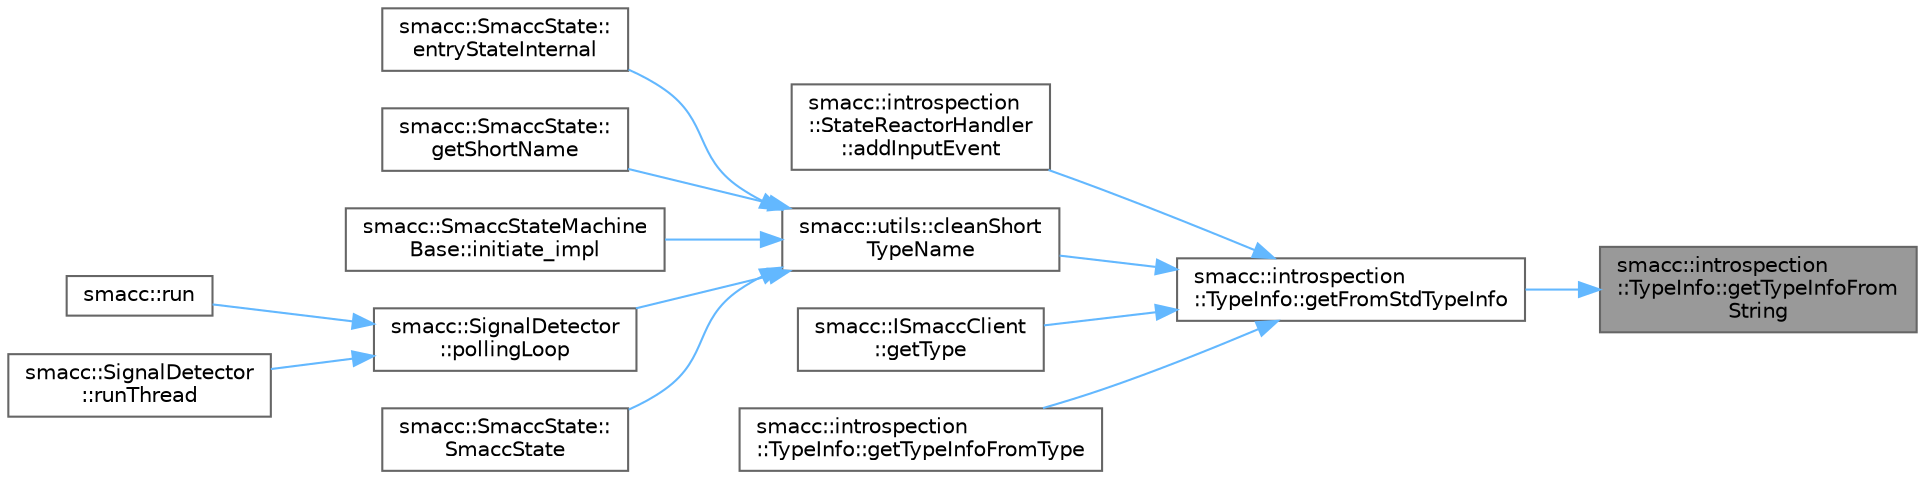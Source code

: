 digraph "smacc::introspection::TypeInfo::getTypeInfoFromString"
{
 // LATEX_PDF_SIZE
  bgcolor="transparent";
  edge [fontname=Helvetica,fontsize=10,labelfontname=Helvetica,labelfontsize=10];
  node [fontname=Helvetica,fontsize=10,shape=box,height=0.2,width=0.4];
  rankdir="RL";
  Node1 [label="smacc::introspection\l::TypeInfo::getTypeInfoFrom\lString",height=0.2,width=0.4,color="gray40", fillcolor="grey60", style="filled", fontcolor="black",tooltip=" "];
  Node1 -> Node2 [dir="back",color="steelblue1",style="solid"];
  Node2 [label="smacc::introspection\l::TypeInfo::getFromStdTypeInfo",height=0.2,width=0.4,color="grey40", fillcolor="white", style="filled",URL="$classsmacc_1_1introspection_1_1TypeInfo.html#ada1e604cd8bf968a5f816fbace4af881",tooltip=" "];
  Node2 -> Node3 [dir="back",color="steelblue1",style="solid"];
  Node3 [label="smacc::introspection\l::StateReactorHandler\l::addInputEvent",height=0.2,width=0.4,color="grey40", fillcolor="white", style="filled",URL="$classsmacc_1_1introspection_1_1StateReactorHandler.html#aef392b9521dc4484ef84082844cd3538",tooltip=" "];
  Node2 -> Node4 [dir="back",color="steelblue1",style="solid"];
  Node4 [label="smacc::utils::cleanShort\lTypeName",height=0.2,width=0.4,color="grey40", fillcolor="white", style="filled",URL="$namespacesmacc_1_1utils.html#aacd1975bb7cd9bec4b50e111a2ae7edb",tooltip=" "];
  Node4 -> Node5 [dir="back",color="steelblue1",style="solid"];
  Node5 [label="smacc::SmaccState::\lentryStateInternal",height=0.2,width=0.4,color="grey40", fillcolor="white", style="filled",URL="$classsmacc_1_1SmaccState.html#a084b95d0cb856d048fdb5ce81400eec7",tooltip=" "];
  Node4 -> Node6 [dir="back",color="steelblue1",style="solid"];
  Node6 [label="smacc::SmaccState::\lgetShortName",height=0.2,width=0.4,color="grey40", fillcolor="white", style="filled",URL="$classsmacc_1_1SmaccState.html#a4db028a85244653e48957d2b3371413d",tooltip=" "];
  Node4 -> Node7 [dir="back",color="steelblue1",style="solid"];
  Node7 [label="smacc::SmaccStateMachine\lBase::initiate_impl",height=0.2,width=0.4,color="grey40", fillcolor="white", style="filled",URL="$structsmacc_1_1SmaccStateMachineBase.html#a2dc1cd9a25b80f00602f1faab9b01e7b",tooltip=" "];
  Node4 -> Node8 [dir="back",color="steelblue1",style="solid"];
  Node8 [label="smacc::SignalDetector\l::pollingLoop",height=0.2,width=0.4,color="grey40", fillcolor="white", style="filled",URL="$classsmacc_1_1SignalDetector.html#a2665e66cdae9f6533c64bbcecf3fa199",tooltip=" "];
  Node8 -> Node9 [dir="back",color="steelblue1",style="solid"];
  Node9 [label="smacc::run",height=0.2,width=0.4,color="grey40", fillcolor="white", style="filled",URL="$namespacesmacc.html#abb2d82c007c5d3b0d857d2f3c3771edd",tooltip=" "];
  Node8 -> Node10 [dir="back",color="steelblue1",style="solid"];
  Node10 [label="smacc::SignalDetector\l::runThread",height=0.2,width=0.4,color="grey40", fillcolor="white", style="filled",URL="$classsmacc_1_1SignalDetector.html#a48b3fee853ddcb25732408b22ecfcf39",tooltip=" "];
  Node4 -> Node11 [dir="back",color="steelblue1",style="solid"];
  Node11 [label="smacc::SmaccState::\lSmaccState",height=0.2,width=0.4,color="grey40", fillcolor="white", style="filled",URL="$classsmacc_1_1SmaccState.html#adc225018fe91da47e6e9f1d20150b26a",tooltip=" "];
  Node2 -> Node12 [dir="back",color="steelblue1",style="solid"];
  Node12 [label="smacc::ISmaccClient\l::getType",height=0.2,width=0.4,color="grey40", fillcolor="white", style="filled",URL="$classsmacc_1_1ISmaccClient.html#ae7faf4e40510c73810e6b0ef9fec8f33",tooltip=" "];
  Node2 -> Node13 [dir="back",color="steelblue1",style="solid"];
  Node13 [label="smacc::introspection\l::TypeInfo::getTypeInfoFromType",height=0.2,width=0.4,color="grey40", fillcolor="white", style="filled",URL="$classsmacc_1_1introspection_1_1TypeInfo.html#a8716ca6ac890b4582986d9fe4f5962ad",tooltip=" "];
}

